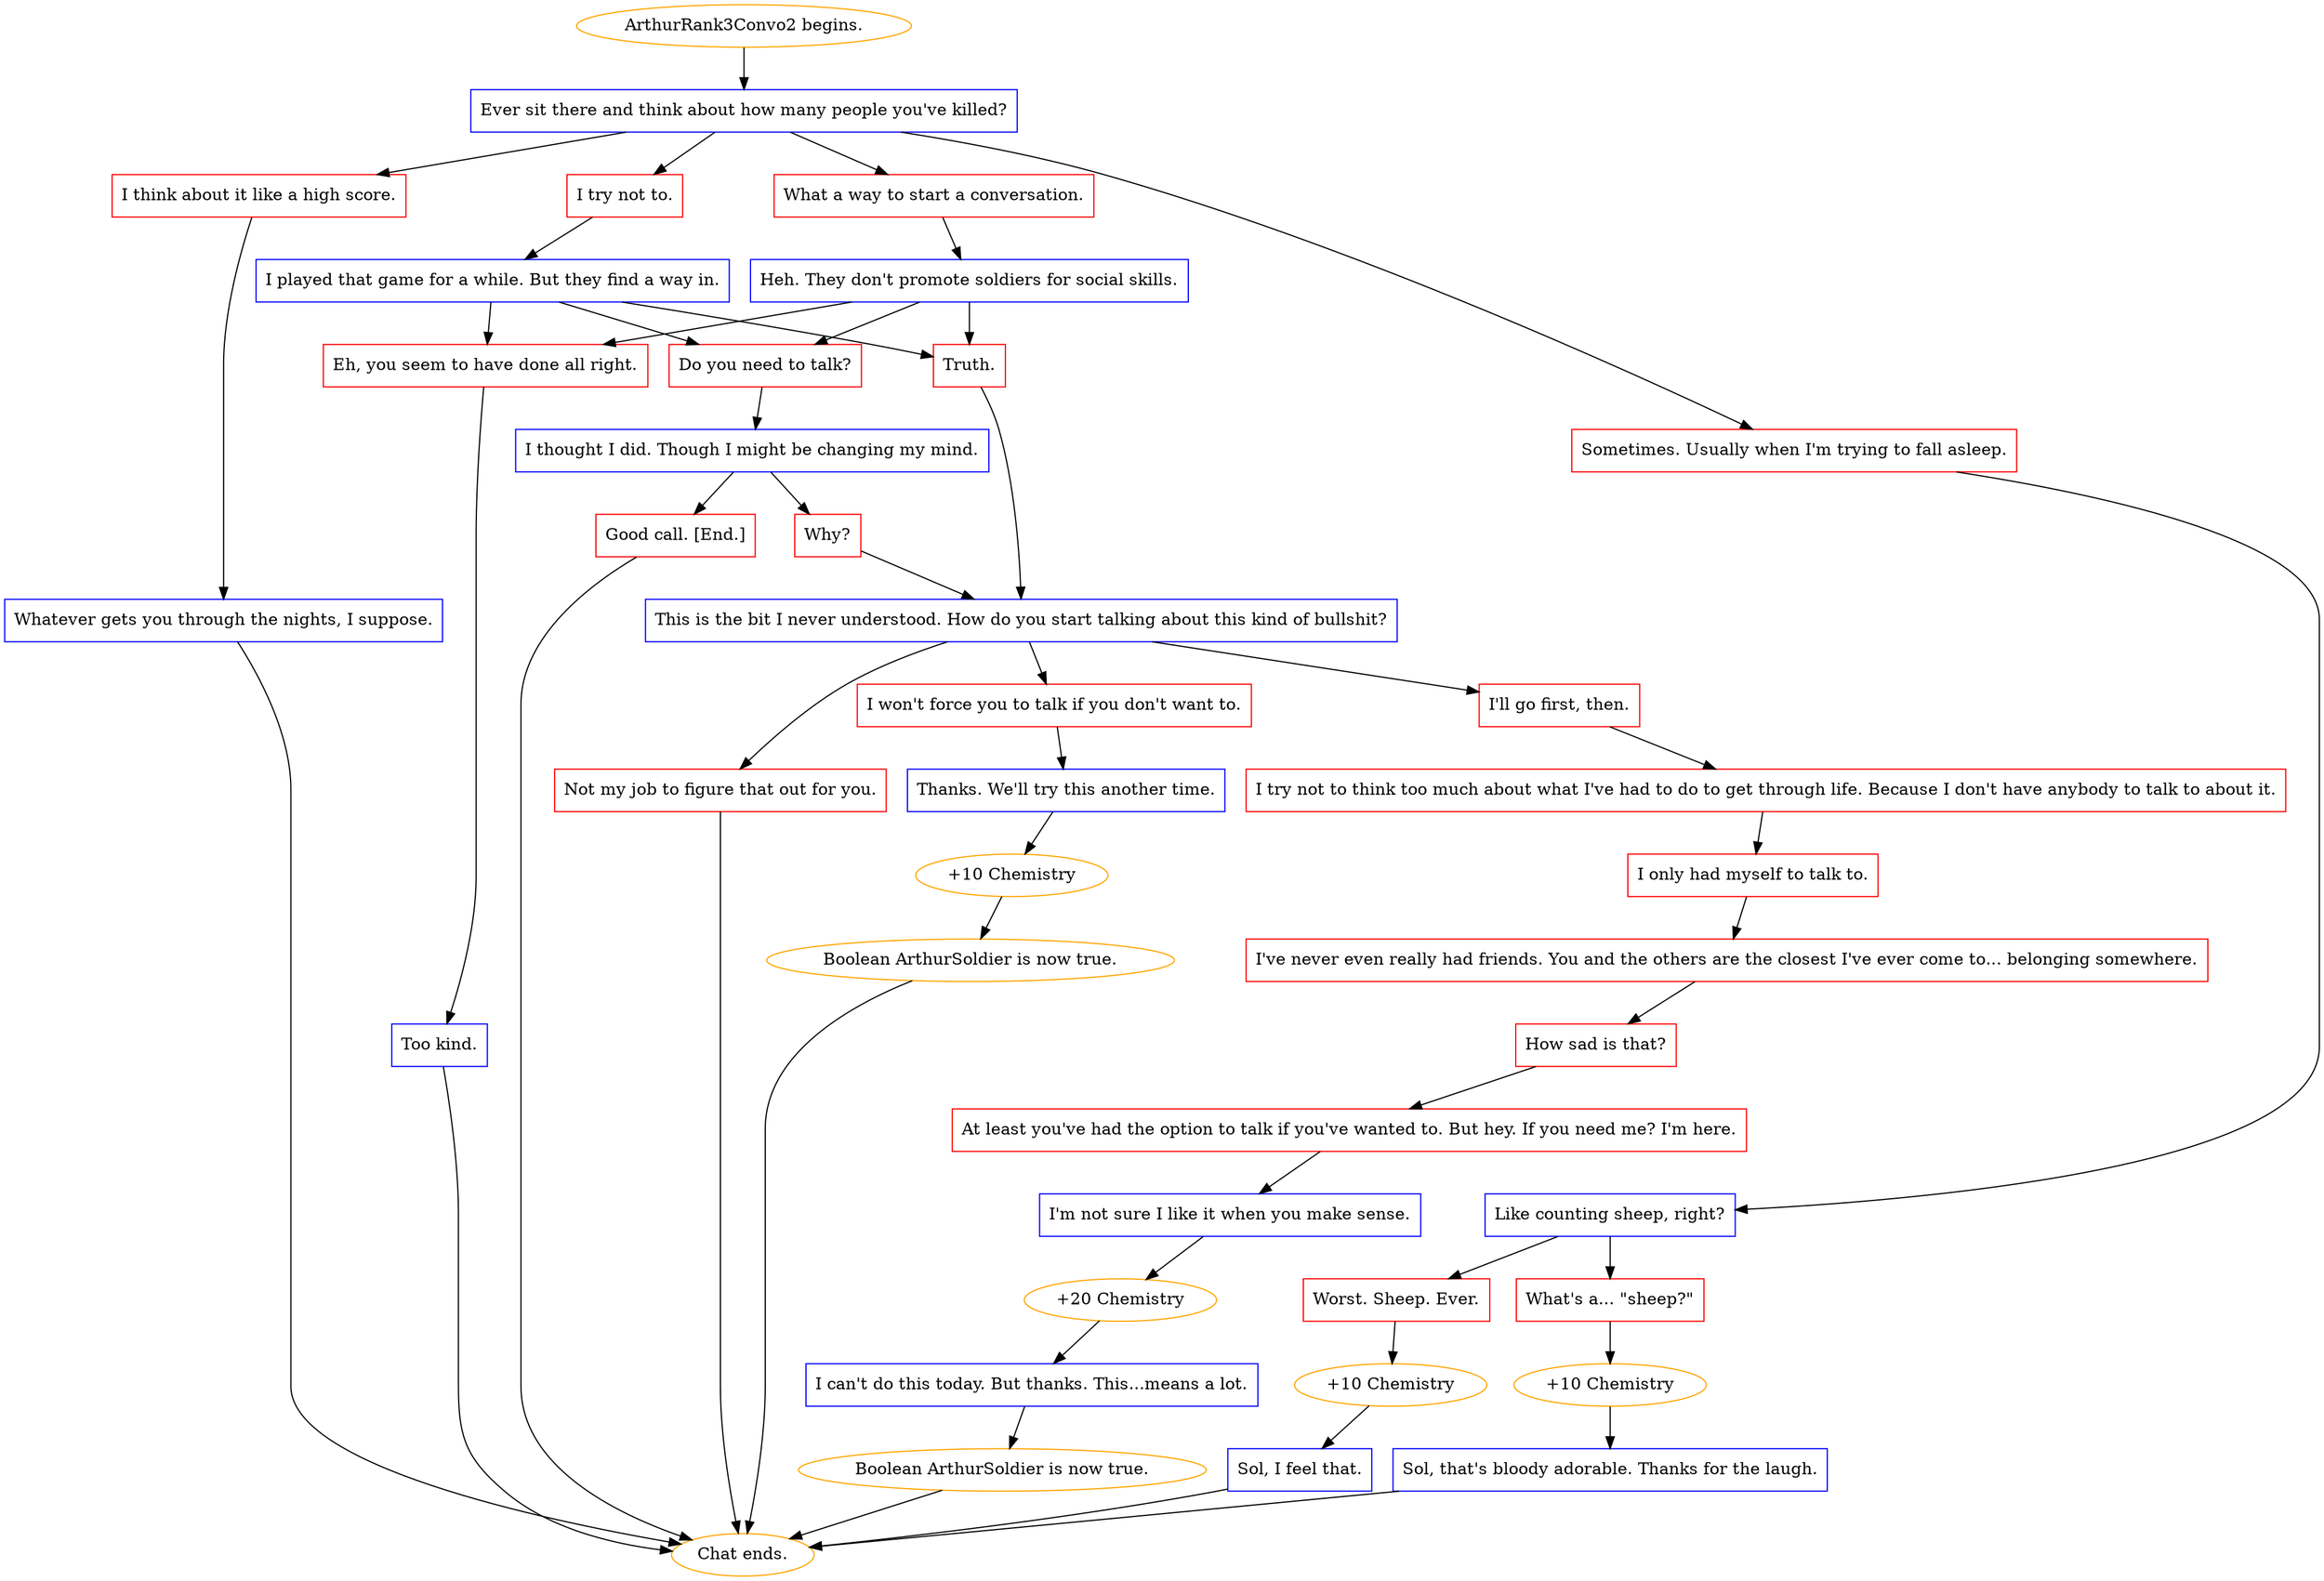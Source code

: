 digraph {
	"ArthurRank3Convo2 begins." [color=orange];
		"ArthurRank3Convo2 begins." -> 393;
	393 [label="Ever sit there and think about how many people you've killed?",shape=box,color=blue];
		393 -> 394;
		393 -> 395;
		393 -> 396;
		393 -> 397;
	394 [label="I try not to.",shape=box,color=red];
		394 -> 401;
	395 [label="What a way to start a conversation.",shape=box,color=red];
		395 -> 400;
	396 [label="Sometimes. Usually when I'm trying to fall asleep.",shape=box,color=red];
		396 -> 399;
	397 [label="I think about it like a high score.",shape=box,color=red];
		397 -> 398;
	401 [label="I played that game for a while. But they find a way in.",shape=box,color=blue];
		401 -> 411;
		401 -> 413;
		401 -> 414;
	400 [label="Heh. They don't promote soldiers for social skills.",shape=box,color=blue];
		400 -> 411;
		400 -> 413;
		400 -> 414;
	399 [label="Like counting sheep, right?",shape=box,color=blue];
		399 -> 403;
		399 -> 404;
	398 [label="Whatever gets you through the nights, I suppose.",shape=box,color=blue];
		398 -> "Chat ends.";
	411 [label="Do you need to talk?",shape=box,color=red];
		411 -> 412;
	413 [label="Truth.",shape=box,color=red];
		413 -> 420;
	414 [label="Eh, you seem to have done all right.",shape=box,color=red];
		414 -> 415;
	403 [label="Worst. Sheep. Ever.",shape=box,color=red];
		403 -> 406;
	404 [label="What's a... \"sheep?\"",shape=box,color=red];
		404 -> 405;
	"Chat ends." [color=orange];
	412 [label="I thought I did. Though I might be changing my mind.",shape=box,color=blue];
		412 -> 418;
		412 -> 417;
	420 [label="This is the bit I never understood. How do you start talking about this kind of bullshit?",shape=box,color=blue];
		420 -> 421;
		420 -> 422;
		420 -> 423;
	415 [label="Too kind.",shape=box,color=blue];
		415 -> "Chat ends.";
	406 [label="+10 Chemistry",color=orange];
		406 -> 407;
	405 [label="+10 Chemistry",color=orange];
		405 -> 408;
	418 [label="Why?",shape=box,color=red];
		418 -> 420;
	417 [label="Good call. [End.]",shape=box,color=red];
		417 -> "Chat ends.";
	421 [label="I won't force you to talk if you don't want to.",shape=box,color=red];
		421 -> 424;
	422 [label="I'll go first, then.",shape=box,color=red];
		422 -> 428;
	423 [label="Not my job to figure that out for you.",shape=box,color=red];
		423 -> "Chat ends.";
	407 [label="Sol, I feel that.",shape=box,color=blue];
		407 -> "Chat ends.";
	408 [label="Sol, that's bloody adorable. Thanks for the laugh.",shape=box,color=blue];
		408 -> "Chat ends.";
	424 [label="Thanks. We'll try this another time.",shape=box,color=blue];
		424 -> 425;
	428 [label="I try not to think too much about what I've had to do to get through life. Because I don't have anybody to talk to about it.",shape=box,color=red];
		428 -> 429;
	425 [label="+10 Chemistry",color=orange];
		425 -> 426;
	429 [label="I only had myself to talk to.",shape=box,color=red];
		429 -> 430;
	426 [label="Boolean ArthurSoldier is now true.",color=orange];
		426 -> "Chat ends.";
	430 [label="I've never even really had friends. You and the others are the closest I've ever come to... belonging somewhere.",shape=box,color=red];
		430 -> 432;
	432 [label="How sad is that?",shape=box,color=red];
		432 -> 433;
	433 [label="At least you've had the option to talk if you've wanted to. But hey. If you need me? I'm here.",shape=box,color=red];
		433 -> 437;
	437 [label="I'm not sure I like it when you make sense.",shape=box,color=blue];
		437 -> 436;
	436 [label="+20 Chemistry",color=orange];
		436 -> 438;
	438 [label="I can't do this today. But thanks. This...means a lot.",shape=box,color=blue];
		438 -> 434;
	434 [label="Boolean ArthurSoldier is now true.",color=orange];
		434 -> "Chat ends.";
}